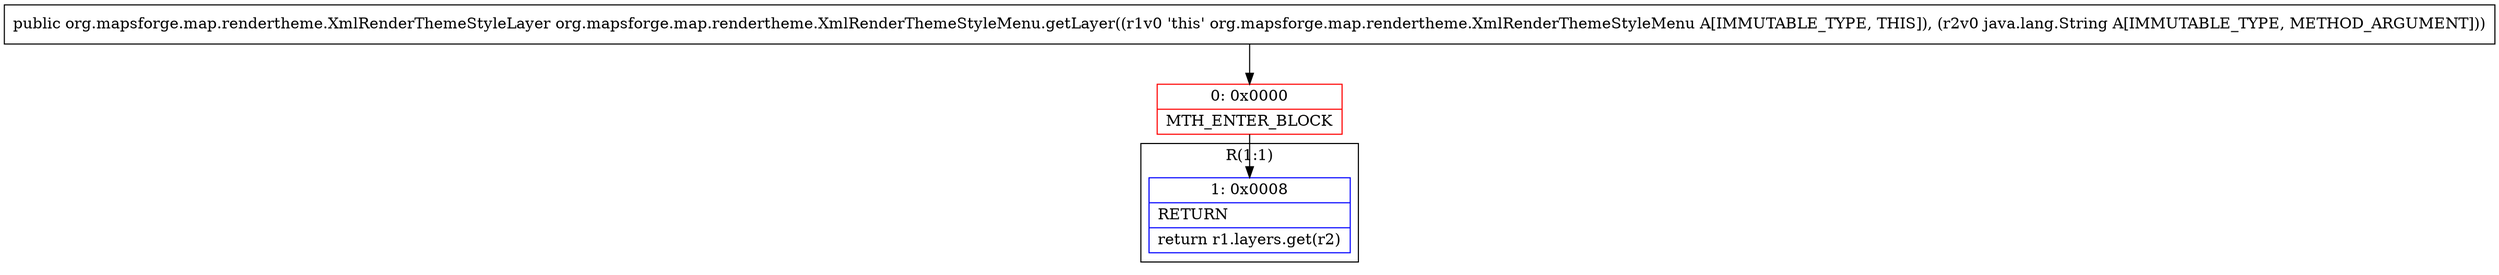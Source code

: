 digraph "CFG fororg.mapsforge.map.rendertheme.XmlRenderThemeStyleMenu.getLayer(Ljava\/lang\/String;)Lorg\/mapsforge\/map\/rendertheme\/XmlRenderThemeStyleLayer;" {
subgraph cluster_Region_1086111931 {
label = "R(1:1)";
node [shape=record,color=blue];
Node_1 [shape=record,label="{1\:\ 0x0008|RETURN\l|return r1.layers.get(r2)\l}"];
}
Node_0 [shape=record,color=red,label="{0\:\ 0x0000|MTH_ENTER_BLOCK\l}"];
MethodNode[shape=record,label="{public org.mapsforge.map.rendertheme.XmlRenderThemeStyleLayer org.mapsforge.map.rendertheme.XmlRenderThemeStyleMenu.getLayer((r1v0 'this' org.mapsforge.map.rendertheme.XmlRenderThemeStyleMenu A[IMMUTABLE_TYPE, THIS]), (r2v0 java.lang.String A[IMMUTABLE_TYPE, METHOD_ARGUMENT])) }"];
MethodNode -> Node_0;
Node_0 -> Node_1;
}

